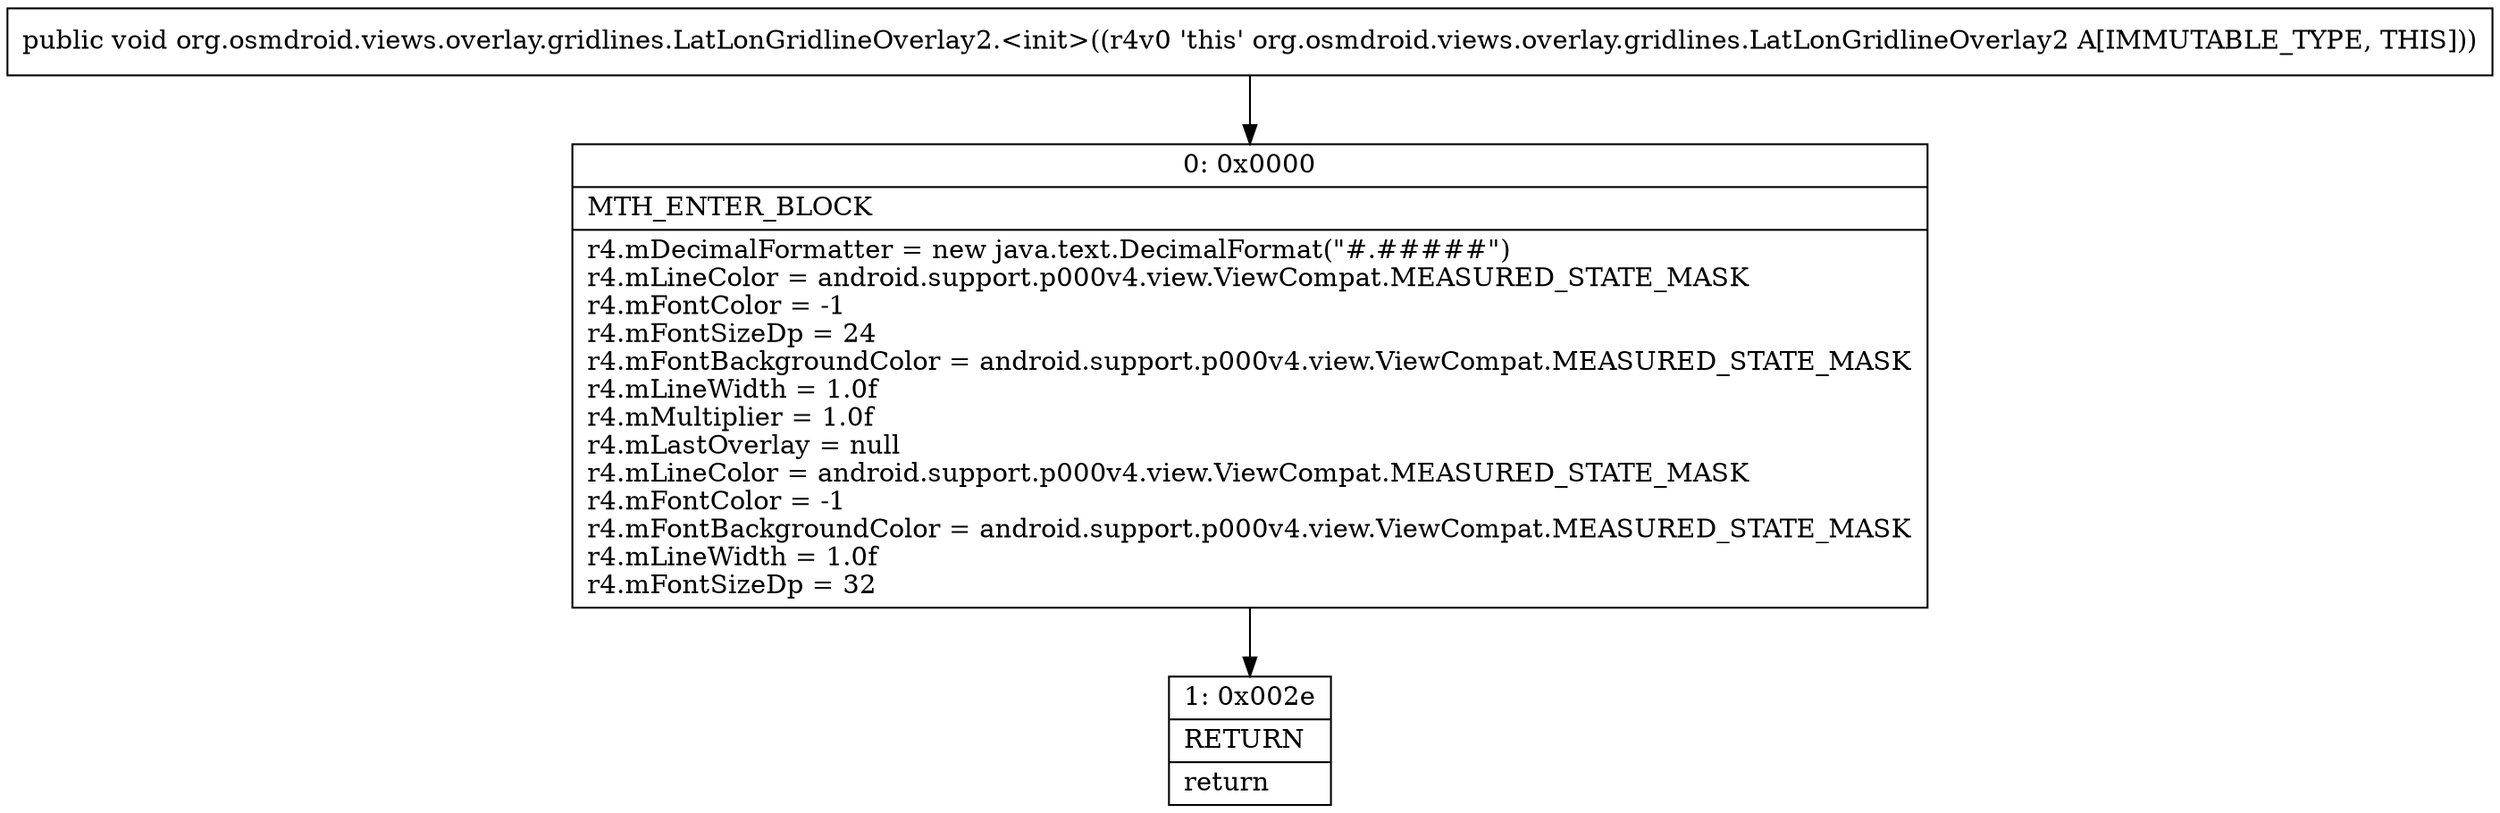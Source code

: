 digraph "CFG fororg.osmdroid.views.overlay.gridlines.LatLonGridlineOverlay2.\<init\>()V" {
Node_0 [shape=record,label="{0\:\ 0x0000|MTH_ENTER_BLOCK\l|r4.mDecimalFormatter = new java.text.DecimalFormat(\"#.#####\")\lr4.mLineColor = android.support.p000v4.view.ViewCompat.MEASURED_STATE_MASK\lr4.mFontColor = \-1\lr4.mFontSizeDp = 24\lr4.mFontBackgroundColor = android.support.p000v4.view.ViewCompat.MEASURED_STATE_MASK\lr4.mLineWidth = 1.0f\lr4.mMultiplier = 1.0f\lr4.mLastOverlay = null\lr4.mLineColor = android.support.p000v4.view.ViewCompat.MEASURED_STATE_MASK\lr4.mFontColor = \-1\lr4.mFontBackgroundColor = android.support.p000v4.view.ViewCompat.MEASURED_STATE_MASK\lr4.mLineWidth = 1.0f\lr4.mFontSizeDp = 32\l}"];
Node_1 [shape=record,label="{1\:\ 0x002e|RETURN\l|return\l}"];
MethodNode[shape=record,label="{public void org.osmdroid.views.overlay.gridlines.LatLonGridlineOverlay2.\<init\>((r4v0 'this' org.osmdroid.views.overlay.gridlines.LatLonGridlineOverlay2 A[IMMUTABLE_TYPE, THIS])) }"];
MethodNode -> Node_0;
Node_0 -> Node_1;
}

